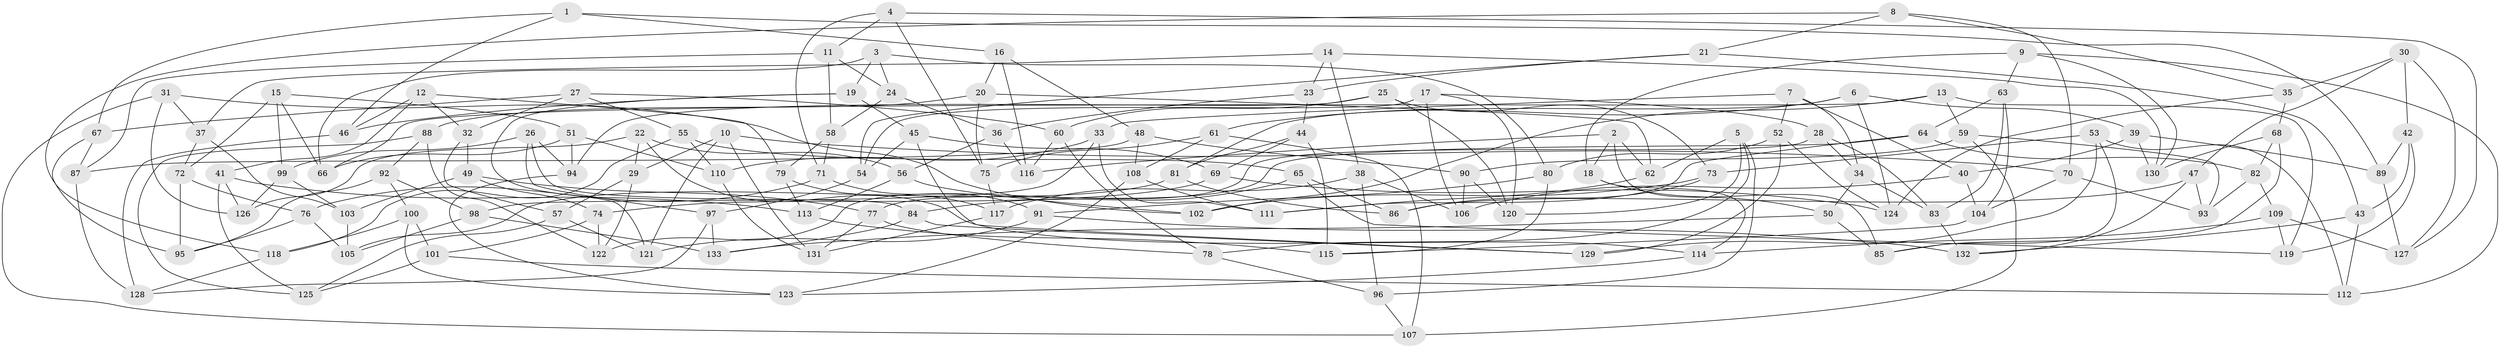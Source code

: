 // Generated by graph-tools (version 1.1) at 2025/38/03/09/25 02:38:09]
// undirected, 133 vertices, 266 edges
graph export_dot {
graph [start="1"]
  node [color=gray90,style=filled];
  1;
  2;
  3;
  4;
  5;
  6;
  7;
  8;
  9;
  10;
  11;
  12;
  13;
  14;
  15;
  16;
  17;
  18;
  19;
  20;
  21;
  22;
  23;
  24;
  25;
  26;
  27;
  28;
  29;
  30;
  31;
  32;
  33;
  34;
  35;
  36;
  37;
  38;
  39;
  40;
  41;
  42;
  43;
  44;
  45;
  46;
  47;
  48;
  49;
  50;
  51;
  52;
  53;
  54;
  55;
  56;
  57;
  58;
  59;
  60;
  61;
  62;
  63;
  64;
  65;
  66;
  67;
  68;
  69;
  70;
  71;
  72;
  73;
  74;
  75;
  76;
  77;
  78;
  79;
  80;
  81;
  82;
  83;
  84;
  85;
  86;
  87;
  88;
  89;
  90;
  91;
  92;
  93;
  94;
  95;
  96;
  97;
  98;
  99;
  100;
  101;
  102;
  103;
  104;
  105;
  106;
  107;
  108;
  109;
  110;
  111;
  112;
  113;
  114;
  115;
  116;
  117;
  118;
  119;
  120;
  121;
  122;
  123;
  124;
  125;
  126;
  127;
  128;
  129;
  130;
  131;
  132;
  133;
  1 -- 46;
  1 -- 67;
  1 -- 89;
  1 -- 16;
  2 -- 85;
  2 -- 116;
  2 -- 62;
  2 -- 18;
  3 -- 19;
  3 -- 66;
  3 -- 24;
  3 -- 80;
  4 -- 11;
  4 -- 71;
  4 -- 75;
  4 -- 127;
  5 -- 62;
  5 -- 78;
  5 -- 120;
  5 -- 96;
  6 -- 81;
  6 -- 61;
  6 -- 124;
  6 -- 39;
  7 -- 52;
  7 -- 33;
  7 -- 40;
  7 -- 34;
  8 -- 21;
  8 -- 118;
  8 -- 70;
  8 -- 35;
  9 -- 130;
  9 -- 63;
  9 -- 18;
  9 -- 112;
  10 -- 70;
  10 -- 121;
  10 -- 29;
  10 -- 131;
  11 -- 87;
  11 -- 24;
  11 -- 58;
  12 -- 32;
  12 -- 46;
  12 -- 79;
  12 -- 41;
  13 -- 102;
  13 -- 59;
  13 -- 119;
  13 -- 66;
  14 -- 130;
  14 -- 37;
  14 -- 38;
  14 -- 23;
  15 -- 72;
  15 -- 66;
  15 -- 51;
  15 -- 99;
  16 -- 48;
  16 -- 116;
  16 -- 20;
  17 -- 120;
  17 -- 106;
  17 -- 28;
  17 -- 54;
  18 -- 50;
  18 -- 114;
  19 -- 46;
  19 -- 45;
  19 -- 121;
  20 -- 62;
  20 -- 75;
  20 -- 88;
  21 -- 54;
  21 -- 23;
  21 -- 43;
  22 -- 114;
  22 -- 29;
  22 -- 56;
  22 -- 126;
  23 -- 36;
  23 -- 44;
  24 -- 58;
  24 -- 36;
  25 -- 60;
  25 -- 73;
  25 -- 94;
  25 -- 120;
  26 -- 99;
  26 -- 84;
  26 -- 97;
  26 -- 94;
  27 -- 60;
  27 -- 55;
  27 -- 32;
  27 -- 67;
  28 -- 34;
  28 -- 122;
  28 -- 83;
  29 -- 57;
  29 -- 122;
  30 -- 35;
  30 -- 42;
  30 -- 47;
  30 -- 127;
  31 -- 37;
  31 -- 107;
  31 -- 126;
  31 -- 102;
  32 -- 57;
  32 -- 49;
  33 -- 98;
  33 -- 111;
  33 -- 110;
  34 -- 50;
  34 -- 83;
  35 -- 124;
  35 -- 68;
  36 -- 56;
  36 -- 116;
  37 -- 72;
  37 -- 103;
  38 -- 117;
  38 -- 96;
  38 -- 106;
  39 -- 130;
  39 -- 40;
  39 -- 89;
  40 -- 104;
  40 -- 106;
  41 -- 126;
  41 -- 113;
  41 -- 125;
  42 -- 89;
  42 -- 119;
  42 -- 43;
  43 -- 112;
  43 -- 132;
  44 -- 69;
  44 -- 115;
  44 -- 81;
  45 -- 54;
  45 -- 69;
  45 -- 129;
  46 -- 128;
  47 -- 132;
  47 -- 93;
  47 -- 86;
  48 -- 87;
  48 -- 90;
  48 -- 108;
  49 -- 77;
  49 -- 103;
  49 -- 74;
  50 -- 133;
  50 -- 85;
  51 -- 94;
  51 -- 66;
  51 -- 110;
  52 -- 124;
  52 -- 80;
  52 -- 129;
  53 -- 112;
  53 -- 85;
  53 -- 129;
  53 -- 73;
  54 -- 97;
  55 -- 65;
  55 -- 110;
  55 -- 118;
  56 -- 113;
  56 -- 102;
  57 -- 121;
  57 -- 125;
  58 -- 71;
  58 -- 79;
  59 -- 107;
  59 -- 93;
  59 -- 90;
  60 -- 78;
  60 -- 116;
  61 -- 108;
  61 -- 107;
  61 -- 75;
  62 -- 111;
  63 -- 83;
  63 -- 104;
  63 -- 64;
  64 -- 77;
  64 -- 82;
  64 -- 111;
  65 -- 119;
  65 -- 86;
  65 -- 84;
  67 -- 87;
  67 -- 95;
  68 -- 85;
  68 -- 82;
  68 -- 130;
  69 -- 124;
  69 -- 74;
  70 -- 93;
  70 -- 104;
  71 -- 76;
  71 -- 91;
  72 -- 95;
  72 -- 76;
  73 -- 102;
  73 -- 86;
  74 -- 101;
  74 -- 122;
  75 -- 117;
  76 -- 95;
  76 -- 105;
  77 -- 78;
  77 -- 131;
  78 -- 96;
  79 -- 113;
  79 -- 117;
  80 -- 115;
  80 -- 91;
  81 -- 86;
  81 -- 105;
  82 -- 109;
  82 -- 93;
  83 -- 132;
  84 -- 129;
  84 -- 133;
  87 -- 128;
  88 -- 125;
  88 -- 122;
  88 -- 92;
  89 -- 127;
  90 -- 106;
  90 -- 120;
  91 -- 132;
  91 -- 121;
  92 -- 100;
  92 -- 95;
  92 -- 98;
  94 -- 123;
  96 -- 107;
  97 -- 128;
  97 -- 133;
  98 -- 105;
  98 -- 133;
  99 -- 103;
  99 -- 126;
  100 -- 123;
  100 -- 118;
  100 -- 101;
  101 -- 112;
  101 -- 125;
  103 -- 105;
  104 -- 115;
  108 -- 123;
  108 -- 111;
  109 -- 127;
  109 -- 119;
  109 -- 114;
  110 -- 131;
  113 -- 115;
  114 -- 123;
  117 -- 131;
  118 -- 128;
}
